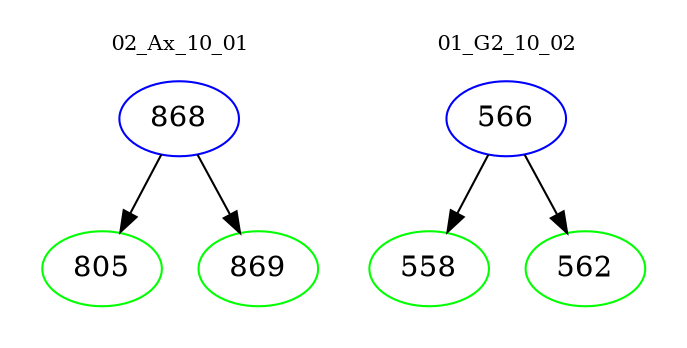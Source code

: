 digraph{
subgraph cluster_0 {
color = white
label = "02_Ax_10_01";
fontsize=10;
T0_868 [label="868", color="blue"]
T0_868 -> T0_805 [color="black"]
T0_805 [label="805", color="green"]
T0_868 -> T0_869 [color="black"]
T0_869 [label="869", color="green"]
}
subgraph cluster_1 {
color = white
label = "01_G2_10_02";
fontsize=10;
T1_566 [label="566", color="blue"]
T1_566 -> T1_558 [color="black"]
T1_558 [label="558", color="green"]
T1_566 -> T1_562 [color="black"]
T1_562 [label="562", color="green"]
}
}
